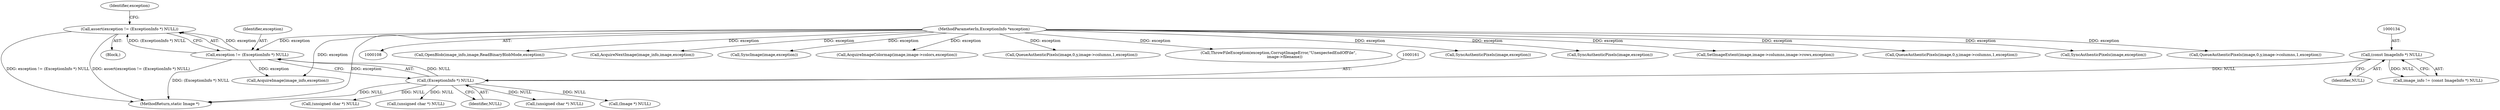 digraph "0_ImageMagick_6b4aff0f117b978502ee5bcd6e753c17aec5a961@API" {
"1000157" [label="(Call,assert(exception != (ExceptionInfo *) NULL))"];
"1000158" [label="(Call,exception != (ExceptionInfo *) NULL)"];
"1000110" [label="(MethodParameterIn,ExceptionInfo *exception)"];
"1000160" [label="(Call,(ExceptionInfo *) NULL)"];
"1000133" [label="(Call,(const ImageInfo *) NULL)"];
"1000162" [label="(Identifier,NULL)"];
"1001710" [label="(MethodReturn,static Image *)"];
"1000171" [label="(Call,AcquireImage(image_info,exception))"];
"1000135" [label="(Identifier,NULL)"];
"1000159" [label="(Identifier,exception)"];
"1000176" [label="(Call,OpenBlob(image_info,image,ReadBinaryBlobMode,exception))"];
"1001660" [label="(Call,AcquireNextImage(image_info,image,exception))"];
"1000641" [label="(Call,(unsigned char *) NULL)"];
"1000822" [label="(Call,(unsigned char *) NULL)"];
"1000133" [label="(Call,(const ImageInfo *) NULL)"];
"1000191" [label="(Call,(Image *) NULL)"];
"1000158" [label="(Call,exception != (ExceptionInfo *) NULL)"];
"1001603" [label="(Call,SyncImage(image,exception))"];
"1000439" [label="(Call,AcquireImageColormap(image,image->colors,exception))"];
"1000998" [label="(Call,QueueAuthenticPixels(image,0,y,image->columns,1,exception))"];
"1000166" [label="(Identifier,exception)"];
"1000110" [label="(MethodParameterIn,ExceptionInfo *exception)"];
"1000111" [label="(Block,)"];
"1001618" [label="(Call,ThrowFileException(exception,CorruptImageError,\"UnexpectedEndOfFile\",\n          image->filename))"];
"1001565" [label="(Call,SyncAuthenticPixels(image,exception))"];
"1000131" [label="(Call,image_info != (const ImageInfo *) NULL)"];
"1000157" [label="(Call,assert(exception != (ExceptionInfo *) NULL))"];
"1000473" [label="(Call,(unsigned char *) NULL)"];
"1000160" [label="(Call,(ExceptionInfo *) NULL)"];
"1001131" [label="(Call,SyncAuthenticPixels(image,exception))"];
"1000719" [label="(Call,SetImageExtent(image,image->columns,image->rows,exception))"];
"1001238" [label="(Call,QueueAuthenticPixels(image,0,y,image->columns,1,exception))"];
"1001290" [label="(Call,SyncAuthenticPixels(image,exception))"];
"1001401" [label="(Call,QueueAuthenticPixels(image,0,y,image->columns,1,exception))"];
"1000157" -> "1000111"  [label="AST: "];
"1000157" -> "1000158"  [label="CFG: "];
"1000158" -> "1000157"  [label="AST: "];
"1000166" -> "1000157"  [label="CFG: "];
"1000157" -> "1001710"  [label="DDG: assert(exception != (ExceptionInfo *) NULL)"];
"1000157" -> "1001710"  [label="DDG: exception != (ExceptionInfo *) NULL"];
"1000158" -> "1000157"  [label="DDG: exception"];
"1000158" -> "1000157"  [label="DDG: (ExceptionInfo *) NULL"];
"1000158" -> "1000160"  [label="CFG: "];
"1000159" -> "1000158"  [label="AST: "];
"1000160" -> "1000158"  [label="AST: "];
"1000158" -> "1001710"  [label="DDG: (ExceptionInfo *) NULL"];
"1000110" -> "1000158"  [label="DDG: exception"];
"1000160" -> "1000158"  [label="DDG: NULL"];
"1000158" -> "1000171"  [label="DDG: exception"];
"1000110" -> "1000108"  [label="AST: "];
"1000110" -> "1001710"  [label="DDG: exception"];
"1000110" -> "1000171"  [label="DDG: exception"];
"1000110" -> "1000176"  [label="DDG: exception"];
"1000110" -> "1000439"  [label="DDG: exception"];
"1000110" -> "1000719"  [label="DDG: exception"];
"1000110" -> "1000998"  [label="DDG: exception"];
"1000110" -> "1001131"  [label="DDG: exception"];
"1000110" -> "1001238"  [label="DDG: exception"];
"1000110" -> "1001290"  [label="DDG: exception"];
"1000110" -> "1001401"  [label="DDG: exception"];
"1000110" -> "1001565"  [label="DDG: exception"];
"1000110" -> "1001603"  [label="DDG: exception"];
"1000110" -> "1001618"  [label="DDG: exception"];
"1000110" -> "1001660"  [label="DDG: exception"];
"1000160" -> "1000162"  [label="CFG: "];
"1000161" -> "1000160"  [label="AST: "];
"1000162" -> "1000160"  [label="AST: "];
"1000160" -> "1001710"  [label="DDG: NULL"];
"1000133" -> "1000160"  [label="DDG: NULL"];
"1000160" -> "1000191"  [label="DDG: NULL"];
"1000160" -> "1000473"  [label="DDG: NULL"];
"1000160" -> "1000641"  [label="DDG: NULL"];
"1000160" -> "1000822"  [label="DDG: NULL"];
"1000133" -> "1000131"  [label="AST: "];
"1000133" -> "1000135"  [label="CFG: "];
"1000134" -> "1000133"  [label="AST: "];
"1000135" -> "1000133"  [label="AST: "];
"1000131" -> "1000133"  [label="CFG: "];
"1000133" -> "1000131"  [label="DDG: NULL"];
}
